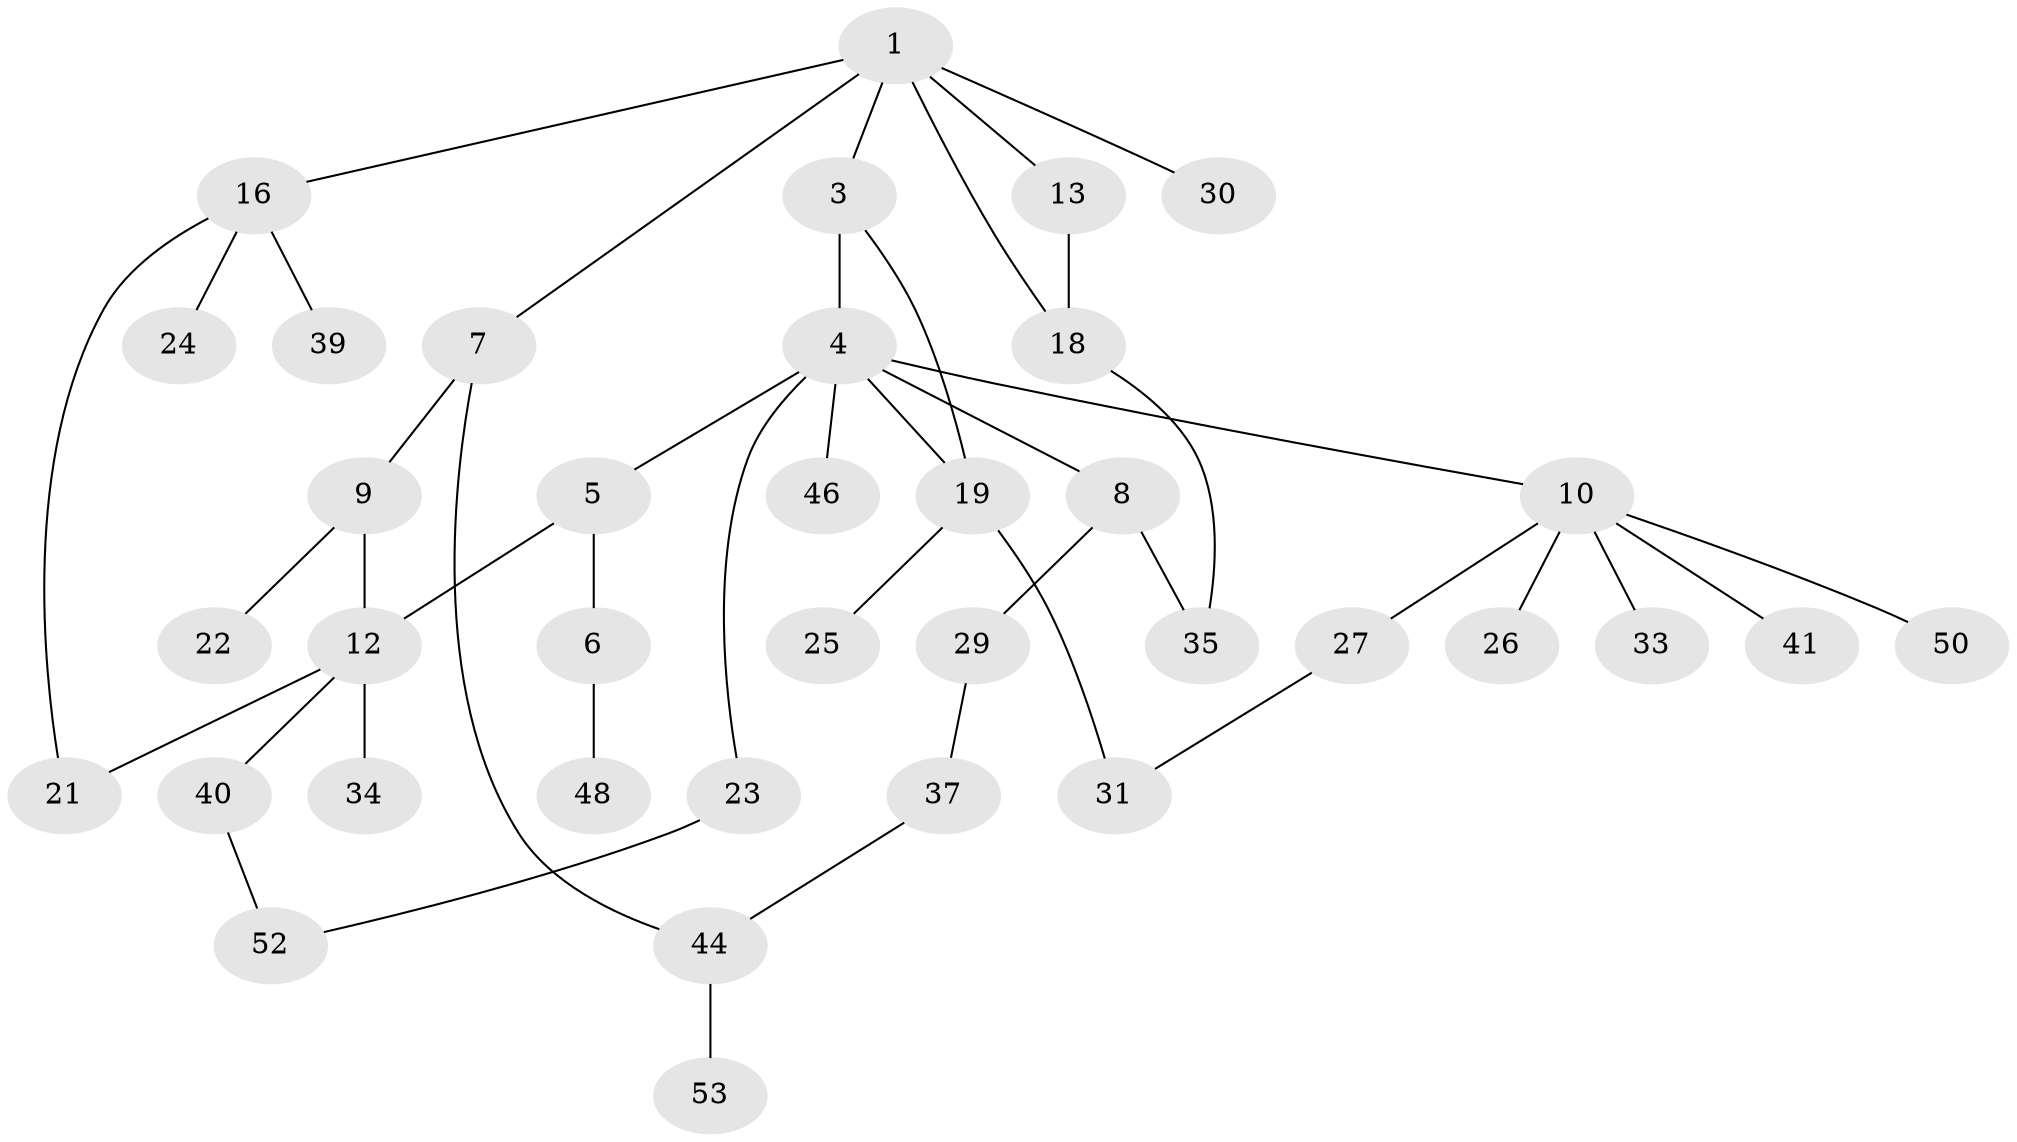 // Generated by graph-tools (version 1.1) at 2025/23/03/03/25 07:23:33]
// undirected, 37 vertices, 44 edges
graph export_dot {
graph [start="1"]
  node [color=gray90,style=filled];
  1 [super="+2"];
  3;
  4 [super="+14"];
  5;
  6 [super="+28"];
  7;
  8 [super="+49"];
  9 [super="+11"];
  10 [super="+15"];
  12 [super="+32"];
  13;
  16 [super="+17"];
  18 [super="+47"];
  19 [super="+20"];
  21 [super="+51"];
  22 [super="+36"];
  23 [super="+42"];
  24;
  25;
  26;
  27 [super="+38"];
  29;
  30;
  31;
  33;
  34;
  35 [super="+45"];
  37;
  39 [super="+43"];
  40;
  41;
  44;
  46;
  48;
  50;
  52;
  53;
  1 -- 3;
  1 -- 13;
  1 -- 16;
  1 -- 18;
  1 -- 7;
  1 -- 30;
  3 -- 4;
  3 -- 19;
  4 -- 5;
  4 -- 8;
  4 -- 10;
  4 -- 19;
  4 -- 46;
  4 -- 23;
  5 -- 6;
  5 -- 12;
  6 -- 48;
  7 -- 9;
  7 -- 44;
  8 -- 29;
  8 -- 35;
  9 -- 12;
  9 -- 22;
  10 -- 26;
  10 -- 41;
  10 -- 50;
  10 -- 33;
  10 -- 27;
  12 -- 40;
  12 -- 21;
  12 -- 34;
  13 -- 18;
  16 -- 39;
  16 -- 24;
  16 -- 21;
  18 -- 35;
  19 -- 25;
  19 -- 31;
  23 -- 52;
  27 -- 31;
  29 -- 37;
  37 -- 44;
  40 -- 52;
  44 -- 53;
}
